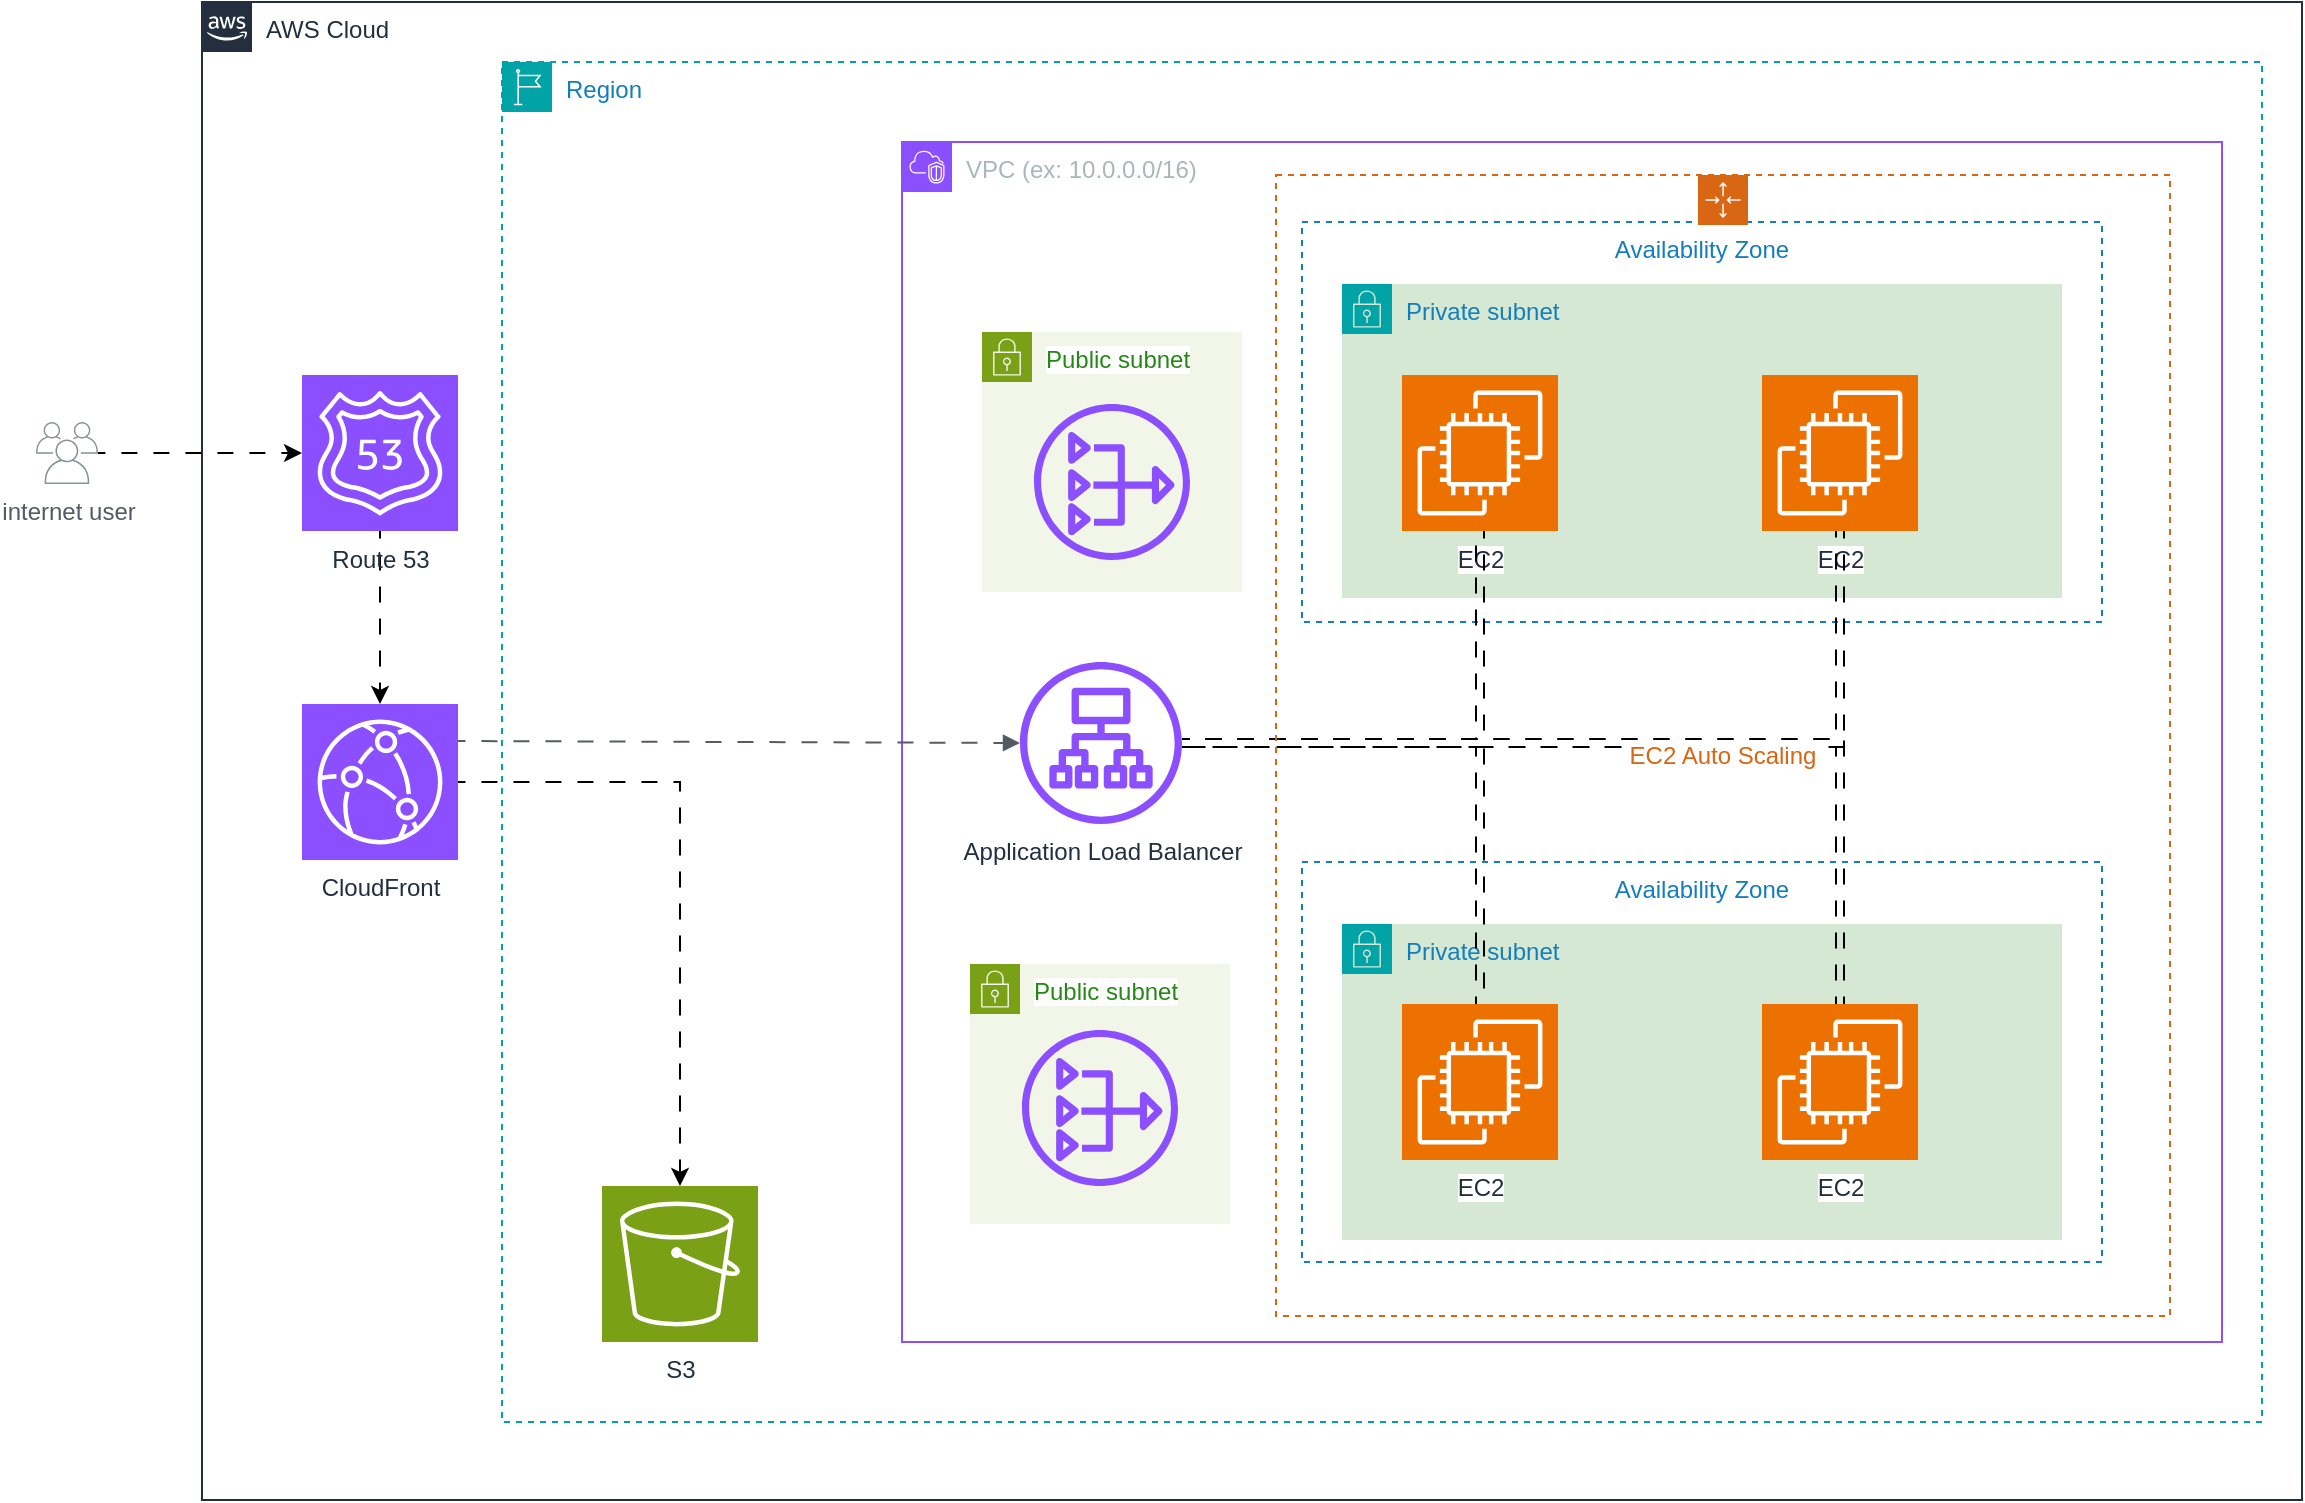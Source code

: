 <mxfile version="24.5.3" type="github">
  <diagram name="Arquitetura Tradicional (EC2)" id="drdCb34tJG41Dbc3Mt65">
    <mxGraphModel dx="2087" dy="632" grid="0" gridSize="10" guides="1" tooltips="1" connect="1" arrows="1" fold="1" page="0" pageScale="1" pageWidth="1169" pageHeight="827" background="#ffffff" math="0" shadow="0">
      <root>
        <mxCell id="0" />
        <mxCell id="1" parent="0" />
        <mxCell id="U5gBt3rsfyZc2lOhjsrW-2" value="AWS Cloud" style="points=[[0,0],[0.25,0],[0.5,0],[0.75,0],[1,0],[1,0.25],[1,0.5],[1,0.75],[1,1],[0.75,1],[0.5,1],[0.25,1],[0,1],[0,0.75],[0,0.5],[0,0.25]];outlineConnect=0;gradientColor=none;html=1;whiteSpace=wrap;fontSize=12;fontStyle=0;container=1;pointerEvents=0;collapsible=0;recursiveResize=0;shape=mxgraph.aws4.group;grIcon=mxgraph.aws4.group_aws_cloud_alt;strokeColor=#232F3E;fillColor=none;verticalAlign=top;align=left;spacingLeft=30;fontColor=#232F3E;dashed=0;labelBackgroundColor=default;" vertex="1" parent="1">
          <mxGeometry x="60" y="39" width="1050" height="749" as="geometry" />
        </mxCell>
        <mxCell id="U5gBt3rsfyZc2lOhjsrW-3" value="Region" style="points=[[0,0],[0.25,0],[0.5,0],[0.75,0],[1,0],[1,0.25],[1,0.5],[1,0.75],[1,1],[0.75,1],[0.5,1],[0.25,1],[0,1],[0,0.75],[0,0.5],[0,0.25]];outlineConnect=0;gradientColor=none;html=1;whiteSpace=wrap;fontSize=12;fontStyle=0;container=1;pointerEvents=0;collapsible=0;recursiveResize=0;shape=mxgraph.aws4.group;grIcon=mxgraph.aws4.group_region;strokeColor=#00A4A6;fillColor=none;verticalAlign=top;align=left;spacingLeft=30;fontColor=#147EBA;dashed=1;" vertex="1" parent="U5gBt3rsfyZc2lOhjsrW-2">
          <mxGeometry x="150" y="30" width="880" height="680" as="geometry" />
        </mxCell>
        <mxCell id="U5gBt3rsfyZc2lOhjsrW-4" value="VPC (ex: 10.0.0.0/16)" style="points=[[0,0],[0.25,0],[0.5,0],[0.75,0],[1,0],[1,0.25],[1,0.5],[1,0.75],[1,1],[0.75,1],[0.5,1],[0.25,1],[0,1],[0,0.75],[0,0.5],[0,0.25]];outlineConnect=0;gradientColor=none;html=1;whiteSpace=wrap;fontSize=12;fontStyle=0;container=1;pointerEvents=0;collapsible=0;recursiveResize=0;shape=mxgraph.aws4.group;grIcon=mxgraph.aws4.group_vpc2;strokeColor=#8C4FFF;fillColor=none;verticalAlign=top;align=left;spacingLeft=30;fontColor=#AAB7B8;dashed=0;" vertex="1" parent="U5gBt3rsfyZc2lOhjsrW-3">
          <mxGeometry x="200" y="40" width="660" height="600" as="geometry" />
        </mxCell>
        <mxCell id="U5gBt3rsfyZc2lOhjsrW-7" value="Availability Zone" style="fillColor=none;strokeColor=#147EBA;dashed=1;verticalAlign=top;fontStyle=0;fontColor=#147EBA;whiteSpace=wrap;html=1;" vertex="1" parent="U5gBt3rsfyZc2lOhjsrW-4">
          <mxGeometry x="200" y="360" width="400" height="200" as="geometry" />
        </mxCell>
        <mxCell id="U5gBt3rsfyZc2lOhjsrW-6" value="Availability Zone" style="fillColor=none;strokeColor=#147EBA;dashed=1;verticalAlign=top;fontStyle=0;fontColor=#147EBA;whiteSpace=wrap;html=1;" vertex="1" parent="U5gBt3rsfyZc2lOhjsrW-4">
          <mxGeometry x="200" y="40" width="400" height="200" as="geometry" />
        </mxCell>
        <mxCell id="U5gBt3rsfyZc2lOhjsrW-20" value="&lt;span style=&quot;background-color: rgb(213, 232, 212);&quot;&gt;Private subnet&lt;/span&gt;" style="points=[[0,0],[0.25,0],[0.5,0],[0.75,0],[1,0],[1,0.25],[1,0.5],[1,0.75],[1,1],[0.75,1],[0.5,1],[0.25,1],[0,1],[0,0.75],[0,0.5],[0,0.25]];outlineConnect=0;gradientColor=none;html=1;whiteSpace=wrap;fontSize=12;fontStyle=0;container=1;pointerEvents=0;collapsible=0;recursiveResize=0;shape=mxgraph.aws4.group;grIcon=mxgraph.aws4.group_security_group;grStroke=0;strokeColor=#00A4A6;fillColor=#D5E8D4;verticalAlign=top;align=left;spacingLeft=30;fontColor=#147EBA;dashed=0;fontFamily=Helvetica;labelBackgroundColor=default;fillStyle=auto;" vertex="1" parent="U5gBt3rsfyZc2lOhjsrW-4">
          <mxGeometry x="220" y="71" width="360" height="157" as="geometry" />
        </mxCell>
        <mxCell id="U5gBt3rsfyZc2lOhjsrW-28" value="EC2" style="sketch=0;points=[[0,0,0],[0.25,0,0],[0.5,0,0],[0.75,0,0],[1,0,0],[0,1,0],[0.25,1,0],[0.5,1,0],[0.75,1,0],[1,1,0],[0,0.25,0],[0,0.5,0],[0,0.75,0],[1,0.25,0],[1,0.5,0],[1,0.75,0]];outlineConnect=0;fontColor=#232F3E;fillColor=#ED7100;strokeColor=#ffffff;dashed=0;verticalLabelPosition=bottom;verticalAlign=top;align=center;html=1;fontSize=12;fontStyle=0;aspect=fixed;shape=mxgraph.aws4.resourceIcon;resIcon=mxgraph.aws4.ec2;fontFamily=Helvetica;labelBackgroundColor=default;" vertex="1" parent="U5gBt3rsfyZc2lOhjsrW-20">
          <mxGeometry x="210" y="45.5" width="78" height="78" as="geometry" />
        </mxCell>
        <mxCell id="U5gBt3rsfyZc2lOhjsrW-27" value="EC2" style="sketch=0;points=[[0,0,0],[0.25,0,0],[0.5,0,0],[0.75,0,0],[1,0,0],[0,1,0],[0.25,1,0],[0.5,1,0],[0.75,1,0],[1,1,0],[0,0.25,0],[0,0.5,0],[0,0.75,0],[1,0.25,0],[1,0.5,0],[1,0.75,0]];outlineConnect=0;fontColor=#232F3E;fillColor=#ED7100;strokeColor=#ffffff;dashed=0;verticalLabelPosition=bottom;verticalAlign=top;align=center;html=1;fontSize=12;fontStyle=0;aspect=fixed;shape=mxgraph.aws4.resourceIcon;resIcon=mxgraph.aws4.ec2;fontFamily=Helvetica;labelBackgroundColor=default;" vertex="1" parent="U5gBt3rsfyZc2lOhjsrW-20">
          <mxGeometry x="30" y="45.5" width="78" height="78" as="geometry" />
        </mxCell>
        <mxCell id="U5gBt3rsfyZc2lOhjsrW-36" style="edgeStyle=orthogonalEdgeStyle;rounded=0;orthogonalLoop=1;jettySize=auto;html=1;strokeColor=default;align=center;verticalAlign=middle;fontFamily=Helvetica;fontSize=11;fontColor=default;labelBackgroundColor=default;endArrow=classic;flowAnimation=1;shape=link;" edge="1" parent="U5gBt3rsfyZc2lOhjsrW-4" source="U5gBt3rsfyZc2lOhjsrW-18" target="U5gBt3rsfyZc2lOhjsrW-27">
          <mxGeometry relative="1" as="geometry" />
        </mxCell>
        <mxCell id="U5gBt3rsfyZc2lOhjsrW-39" style="edgeStyle=orthogonalEdgeStyle;rounded=0;orthogonalLoop=1;jettySize=auto;html=1;strokeColor=default;align=center;verticalAlign=middle;fontFamily=Helvetica;fontSize=11;fontColor=default;labelBackgroundColor=default;endArrow=classic;flowAnimation=1;shape=link;" edge="1" parent="U5gBt3rsfyZc2lOhjsrW-4" source="U5gBt3rsfyZc2lOhjsrW-18" target="U5gBt3rsfyZc2lOhjsrW-28">
          <mxGeometry relative="1" as="geometry" />
        </mxCell>
        <mxCell id="U5gBt3rsfyZc2lOhjsrW-18" value="Application Load Balancer" style="sketch=0;outlineConnect=0;fontColor=#232F3E;gradientColor=none;fillColor=#8C4FFF;strokeColor=none;dashed=0;verticalLabelPosition=bottom;verticalAlign=top;align=center;html=1;fontSize=12;fontStyle=0;aspect=fixed;pointerEvents=1;shape=mxgraph.aws4.application_load_balancer;fontFamily=Helvetica;labelBackgroundColor=default;" vertex="1" parent="U5gBt3rsfyZc2lOhjsrW-4">
          <mxGeometry x="59" y="260" width="81" height="81" as="geometry" />
        </mxCell>
        <mxCell id="U5gBt3rsfyZc2lOhjsrW-24" value="&lt;span style=&quot;background-color: rgb(213, 232, 212);&quot;&gt;Private subnet&lt;/span&gt;" style="points=[[0,0],[0.25,0],[0.5,0],[0.75,0],[1,0],[1,0.25],[1,0.5],[1,0.75],[1,1],[0.75,1],[0.5,1],[0.25,1],[0,1],[0,0.75],[0,0.5],[0,0.25]];outlineConnect=0;gradientColor=none;html=1;whiteSpace=wrap;fontSize=12;fontStyle=0;container=1;pointerEvents=0;collapsible=0;recursiveResize=0;shape=mxgraph.aws4.group;grIcon=mxgraph.aws4.group_security_group;grStroke=0;strokeColor=#00A4A6;fillColor=#D5E8D4;verticalAlign=top;align=left;spacingLeft=30;fontColor=#147EBA;dashed=0;fontFamily=Helvetica;labelBackgroundColor=default;" vertex="1" parent="U5gBt3rsfyZc2lOhjsrW-4">
          <mxGeometry x="220" y="391" width="360" height="158" as="geometry" />
        </mxCell>
        <mxCell id="U5gBt3rsfyZc2lOhjsrW-25" value="EC2" style="sketch=0;points=[[0,0,0],[0.25,0,0],[0.5,0,0],[0.75,0,0],[1,0,0],[0,1,0],[0.25,1,0],[0.5,1,0],[0.75,1,0],[1,1,0],[0,0.25,0],[0,0.5,0],[0,0.75,0],[1,0.25,0],[1,0.5,0],[1,0.75,0]];outlineConnect=0;fontColor=#232F3E;fillColor=#ED7100;strokeColor=#ffffff;dashed=0;verticalLabelPosition=bottom;verticalAlign=top;align=center;html=1;fontSize=12;fontStyle=0;aspect=fixed;shape=mxgraph.aws4.resourceIcon;resIcon=mxgraph.aws4.ec2;fontFamily=Helvetica;labelBackgroundColor=default;" vertex="1" parent="U5gBt3rsfyZc2lOhjsrW-24">
          <mxGeometry x="30" y="40" width="78" height="78" as="geometry" />
        </mxCell>
        <mxCell id="U5gBt3rsfyZc2lOhjsrW-26" value="EC2" style="sketch=0;points=[[0,0,0],[0.25,0,0],[0.5,0,0],[0.75,0,0],[1,0,0],[0,1,0],[0.25,1,0],[0.5,1,0],[0.75,1,0],[1,1,0],[0,0.25,0],[0,0.5,0],[0,0.75,0],[1,0.25,0],[1,0.5,0],[1,0.75,0]];outlineConnect=0;fontColor=#232F3E;fillColor=#ED7100;strokeColor=#ffffff;dashed=0;verticalLabelPosition=bottom;verticalAlign=top;align=center;html=1;fontSize=12;fontStyle=0;aspect=fixed;shape=mxgraph.aws4.resourceIcon;resIcon=mxgraph.aws4.ec2;fontFamily=Helvetica;labelBackgroundColor=default;" vertex="1" parent="U5gBt3rsfyZc2lOhjsrW-24">
          <mxGeometry x="210" y="40" width="78" height="78" as="geometry" />
        </mxCell>
        <mxCell id="U5gBt3rsfyZc2lOhjsrW-31" value="Public subnet" style="points=[[0,0],[0.25,0],[0.5,0],[0.75,0],[1,0],[1,0.25],[1,0.5],[1,0.75],[1,1],[0.75,1],[0.5,1],[0.25,1],[0,1],[0,0.75],[0,0.5],[0,0.25]];outlineConnect=0;gradientColor=none;html=1;whiteSpace=wrap;fontSize=12;fontStyle=0;container=1;pointerEvents=0;collapsible=0;recursiveResize=0;shape=mxgraph.aws4.group;grIcon=mxgraph.aws4.group_security_group;grStroke=0;strokeColor=#7AA116;fillColor=#F2F6E8;verticalAlign=top;align=left;spacingLeft=30;fontColor=#248814;dashed=0;fontFamily=Helvetica;labelBackgroundColor=default;" vertex="1" parent="U5gBt3rsfyZc2lOhjsrW-4">
          <mxGeometry x="34" y="411" width="130" height="130" as="geometry" />
        </mxCell>
        <mxCell id="U5gBt3rsfyZc2lOhjsrW-34" value="" style="sketch=0;outlineConnect=0;fontColor=#232F3E;gradientColor=none;fillColor=#8C4FFF;strokeColor=none;dashed=0;verticalLabelPosition=bottom;verticalAlign=top;align=center;html=1;fontSize=12;fontStyle=0;aspect=fixed;pointerEvents=1;shape=mxgraph.aws4.nat_gateway;fontFamily=Helvetica;labelBackgroundColor=default;" vertex="1" parent="U5gBt3rsfyZc2lOhjsrW-31">
          <mxGeometry x="26" y="33" width="78" height="78" as="geometry" />
        </mxCell>
        <mxCell id="U5gBt3rsfyZc2lOhjsrW-38" style="edgeStyle=orthogonalEdgeStyle;rounded=0;orthogonalLoop=1;jettySize=auto;html=1;strokeColor=default;align=center;verticalAlign=middle;fontFamily=Helvetica;fontSize=11;fontColor=default;labelBackgroundColor=default;endArrow=classic;flowAnimation=1;shadow=0;shape=link;" edge="1" parent="U5gBt3rsfyZc2lOhjsrW-4" source="U5gBt3rsfyZc2lOhjsrW-18" target="U5gBt3rsfyZc2lOhjsrW-26">
          <mxGeometry relative="1" as="geometry" />
        </mxCell>
        <mxCell id="U5gBt3rsfyZc2lOhjsrW-37" style="edgeStyle=orthogonalEdgeStyle;rounded=0;orthogonalLoop=1;jettySize=auto;html=1;strokeColor=default;align=center;verticalAlign=middle;fontFamily=Helvetica;fontSize=11;fontColor=default;labelBackgroundColor=default;endArrow=classic;flowAnimation=1;shape=link;" edge="1" parent="U5gBt3rsfyZc2lOhjsrW-4" source="U5gBt3rsfyZc2lOhjsrW-18" target="U5gBt3rsfyZc2lOhjsrW-25">
          <mxGeometry relative="1" as="geometry" />
        </mxCell>
        <mxCell id="U5gBt3rsfyZc2lOhjsrW-40" value="EC2 Auto Scaling&lt;br&gt;&lt;br&gt;" style="points=[[0,0],[0.25,0],[0.5,0],[0.75,0],[1,0],[1,0.25],[1,0.5],[1,0.75],[1,1],[0.75,1],[0.5,1],[0.25,1],[0,1],[0,0.75],[0,0.5],[0,0.25]];outlineConnect=0;gradientColor=none;whiteSpace=wrap;fontSize=12;fontStyle=0;container=1;pointerEvents=0;collapsible=0;recursiveResize=0;shape=mxgraph.aws4.groupCenter;grIcon=mxgraph.aws4.group_auto_scaling_group;grStroke=1;strokeColor=#D86613;fillColor=none;verticalAlign=middle;align=center;fontColor=#D86613;dashed=1;spacingTop=25;fontFamily=Helvetica;labelBackgroundColor=default;labelPosition=center;verticalLabelPosition=middle;textShadow=0;html=1;" vertex="1" parent="U5gBt3rsfyZc2lOhjsrW-4">
          <mxGeometry x="187" y="16.5" width="447" height="570.5" as="geometry" />
        </mxCell>
        <mxCell id="U5gBt3rsfyZc2lOhjsrW-16" value="S3" style="sketch=0;points=[[0,0,0],[0.25,0,0],[0.5,0,0],[0.75,0,0],[1,0,0],[0,1,0],[0.25,1,0],[0.5,1,0],[0.75,1,0],[1,1,0],[0,0.25,0],[0,0.5,0],[0,0.75,0],[1,0.25,0],[1,0.5,0],[1,0.75,0]];outlineConnect=0;fontColor=#232F3E;fillColor=#7AA116;strokeColor=#ffffff;dashed=0;verticalLabelPosition=bottom;verticalAlign=top;align=center;html=1;fontSize=12;fontStyle=0;aspect=fixed;shape=mxgraph.aws4.resourceIcon;resIcon=mxgraph.aws4.s3;fontFamily=Helvetica;labelBackgroundColor=default;" vertex="1" parent="U5gBt3rsfyZc2lOhjsrW-3">
          <mxGeometry x="50" y="562" width="78" height="78" as="geometry" />
        </mxCell>
        <mxCell id="U5gBt3rsfyZc2lOhjsrW-15" style="edgeStyle=orthogonalEdgeStyle;rounded=0;orthogonalLoop=1;jettySize=auto;html=1;strokeColor=default;align=center;verticalAlign=middle;fontFamily=Helvetica;fontSize=11;fontColor=default;labelBackgroundColor=default;endArrow=classic;flowAnimation=1;" edge="1" parent="U5gBt3rsfyZc2lOhjsrW-2" source="U5gBt3rsfyZc2lOhjsrW-10" target="U5gBt3rsfyZc2lOhjsrW-14">
          <mxGeometry relative="1" as="geometry" />
        </mxCell>
        <mxCell id="U5gBt3rsfyZc2lOhjsrW-10" value="Route 53" style="sketch=0;points=[[0,0,0],[0.25,0,0],[0.5,0,0],[0.75,0,0],[1,0,0],[0,1,0],[0.25,1,0],[0.5,1,0],[0.75,1,0],[1,1,0],[0,0.25,0],[0,0.5,0],[0,0.75,0],[1,0.25,0],[1,0.5,0],[1,0.75,0]];outlineConnect=0;fontColor=#232F3E;fillColor=#8C4FFF;strokeColor=#ffffff;dashed=0;verticalLabelPosition=bottom;verticalAlign=top;align=center;html=1;fontSize=12;fontStyle=0;aspect=fixed;shape=mxgraph.aws4.resourceIcon;resIcon=mxgraph.aws4.route_53;" vertex="1" parent="U5gBt3rsfyZc2lOhjsrW-2">
          <mxGeometry x="50" y="186.5" width="78" height="78" as="geometry" />
        </mxCell>
        <mxCell id="U5gBt3rsfyZc2lOhjsrW-17" style="edgeStyle=orthogonalEdgeStyle;rounded=0;orthogonalLoop=1;jettySize=auto;html=1;strokeColor=default;align=center;verticalAlign=middle;fontFamily=Helvetica;fontSize=11;fontColor=default;labelBackgroundColor=default;endArrow=classic;flowAnimation=1;" edge="1" parent="U5gBt3rsfyZc2lOhjsrW-2" source="U5gBt3rsfyZc2lOhjsrW-14" target="U5gBt3rsfyZc2lOhjsrW-16">
          <mxGeometry relative="1" as="geometry" />
        </mxCell>
        <mxCell id="U5gBt3rsfyZc2lOhjsrW-14" value="CloudFront" style="sketch=0;points=[[0,0,0],[0.25,0,0],[0.5,0,0],[0.75,0,0],[1,0,0],[0,1,0],[0.25,1,0],[0.5,1,0],[0.75,1,0],[1,1,0],[0,0.25,0],[0,0.5,0],[0,0.75,0],[1,0.25,0],[1,0.5,0],[1,0.75,0]];outlineConnect=0;fontColor=#232F3E;fillColor=#8C4FFF;strokeColor=#ffffff;dashed=0;verticalLabelPosition=bottom;verticalAlign=top;align=center;html=1;fontSize=12;fontStyle=0;aspect=fixed;shape=mxgraph.aws4.resourceIcon;resIcon=mxgraph.aws4.cloudfront;fontFamily=Helvetica;labelBackgroundColor=default;" vertex="1" parent="U5gBt3rsfyZc2lOhjsrW-2">
          <mxGeometry x="50" y="351" width="78" height="78" as="geometry" />
        </mxCell>
        <mxCell id="U5gBt3rsfyZc2lOhjsrW-29" value="" style="edgeStyle=orthogonalEdgeStyle;html=1;endArrow=block;elbow=vertical;startArrow=none;endFill=1;strokeColor=#545B64;rounded=0;align=center;verticalAlign=middle;fontFamily=Helvetica;fontSize=11;fontColor=default;labelBackgroundColor=default;flowAnimation=1;" edge="1" parent="U5gBt3rsfyZc2lOhjsrW-2" target="U5gBt3rsfyZc2lOhjsrW-18">
          <mxGeometry width="100" relative="1" as="geometry">
            <mxPoint x="128" y="369.5" as="sourcePoint" />
            <mxPoint x="228" y="369.5" as="targetPoint" />
          </mxGeometry>
        </mxCell>
        <mxCell id="U5gBt3rsfyZc2lOhjsrW-9" value="internet user" style="sketch=0;outlineConnect=0;gradientColor=none;fontColor=#545B64;strokeColor=none;fillColor=#879196;dashed=0;verticalLabelPosition=bottom;verticalAlign=top;align=center;html=1;fontSize=12;fontStyle=0;aspect=fixed;shape=mxgraph.aws4.illustration_users;pointerEvents=1" vertex="1" parent="1">
          <mxGeometry x="-23" y="249" width="31" height="31" as="geometry" />
        </mxCell>
        <mxCell id="U5gBt3rsfyZc2lOhjsrW-11" value="" style="edgeStyle=orthogonalEdgeStyle;rounded=0;orthogonalLoop=1;jettySize=auto;html=1;flowAnimation=1;" edge="1" parent="1" source="U5gBt3rsfyZc2lOhjsrW-9" target="U5gBt3rsfyZc2lOhjsrW-10">
          <mxGeometry relative="1" as="geometry" />
        </mxCell>
        <mxCell id="U5gBt3rsfyZc2lOhjsrW-33" value="Public subnet" style="points=[[0,0],[0.25,0],[0.5,0],[0.75,0],[1,0],[1,0.25],[1,0.5],[1,0.75],[1,1],[0.75,1],[0.5,1],[0.25,1],[0,1],[0,0.75],[0,0.5],[0,0.25]];outlineConnect=0;gradientColor=none;html=1;whiteSpace=wrap;fontSize=12;fontStyle=0;container=1;pointerEvents=0;collapsible=0;recursiveResize=0;shape=mxgraph.aws4.group;grIcon=mxgraph.aws4.group_security_group;grStroke=0;strokeColor=#7AA116;fillColor=#F2F6E8;verticalAlign=top;align=left;spacingLeft=30;fontColor=#248814;dashed=0;fontFamily=Helvetica;labelBackgroundColor=default;" vertex="1" parent="1">
          <mxGeometry x="450" y="204" width="130" height="130" as="geometry" />
        </mxCell>
        <mxCell id="U5gBt3rsfyZc2lOhjsrW-35" value="" style="sketch=0;outlineConnect=0;fontColor=#232F3E;gradientColor=none;fillColor=#8C4FFF;strokeColor=none;dashed=0;verticalLabelPosition=bottom;verticalAlign=top;align=center;html=1;fontSize=12;fontStyle=0;aspect=fixed;pointerEvents=1;shape=mxgraph.aws4.nat_gateway;fontFamily=Helvetica;labelBackgroundColor=default;" vertex="1" parent="U5gBt3rsfyZc2lOhjsrW-33">
          <mxGeometry x="26" y="36" width="78" height="78" as="geometry" />
        </mxCell>
      </root>
    </mxGraphModel>
  </diagram>
</mxfile>
